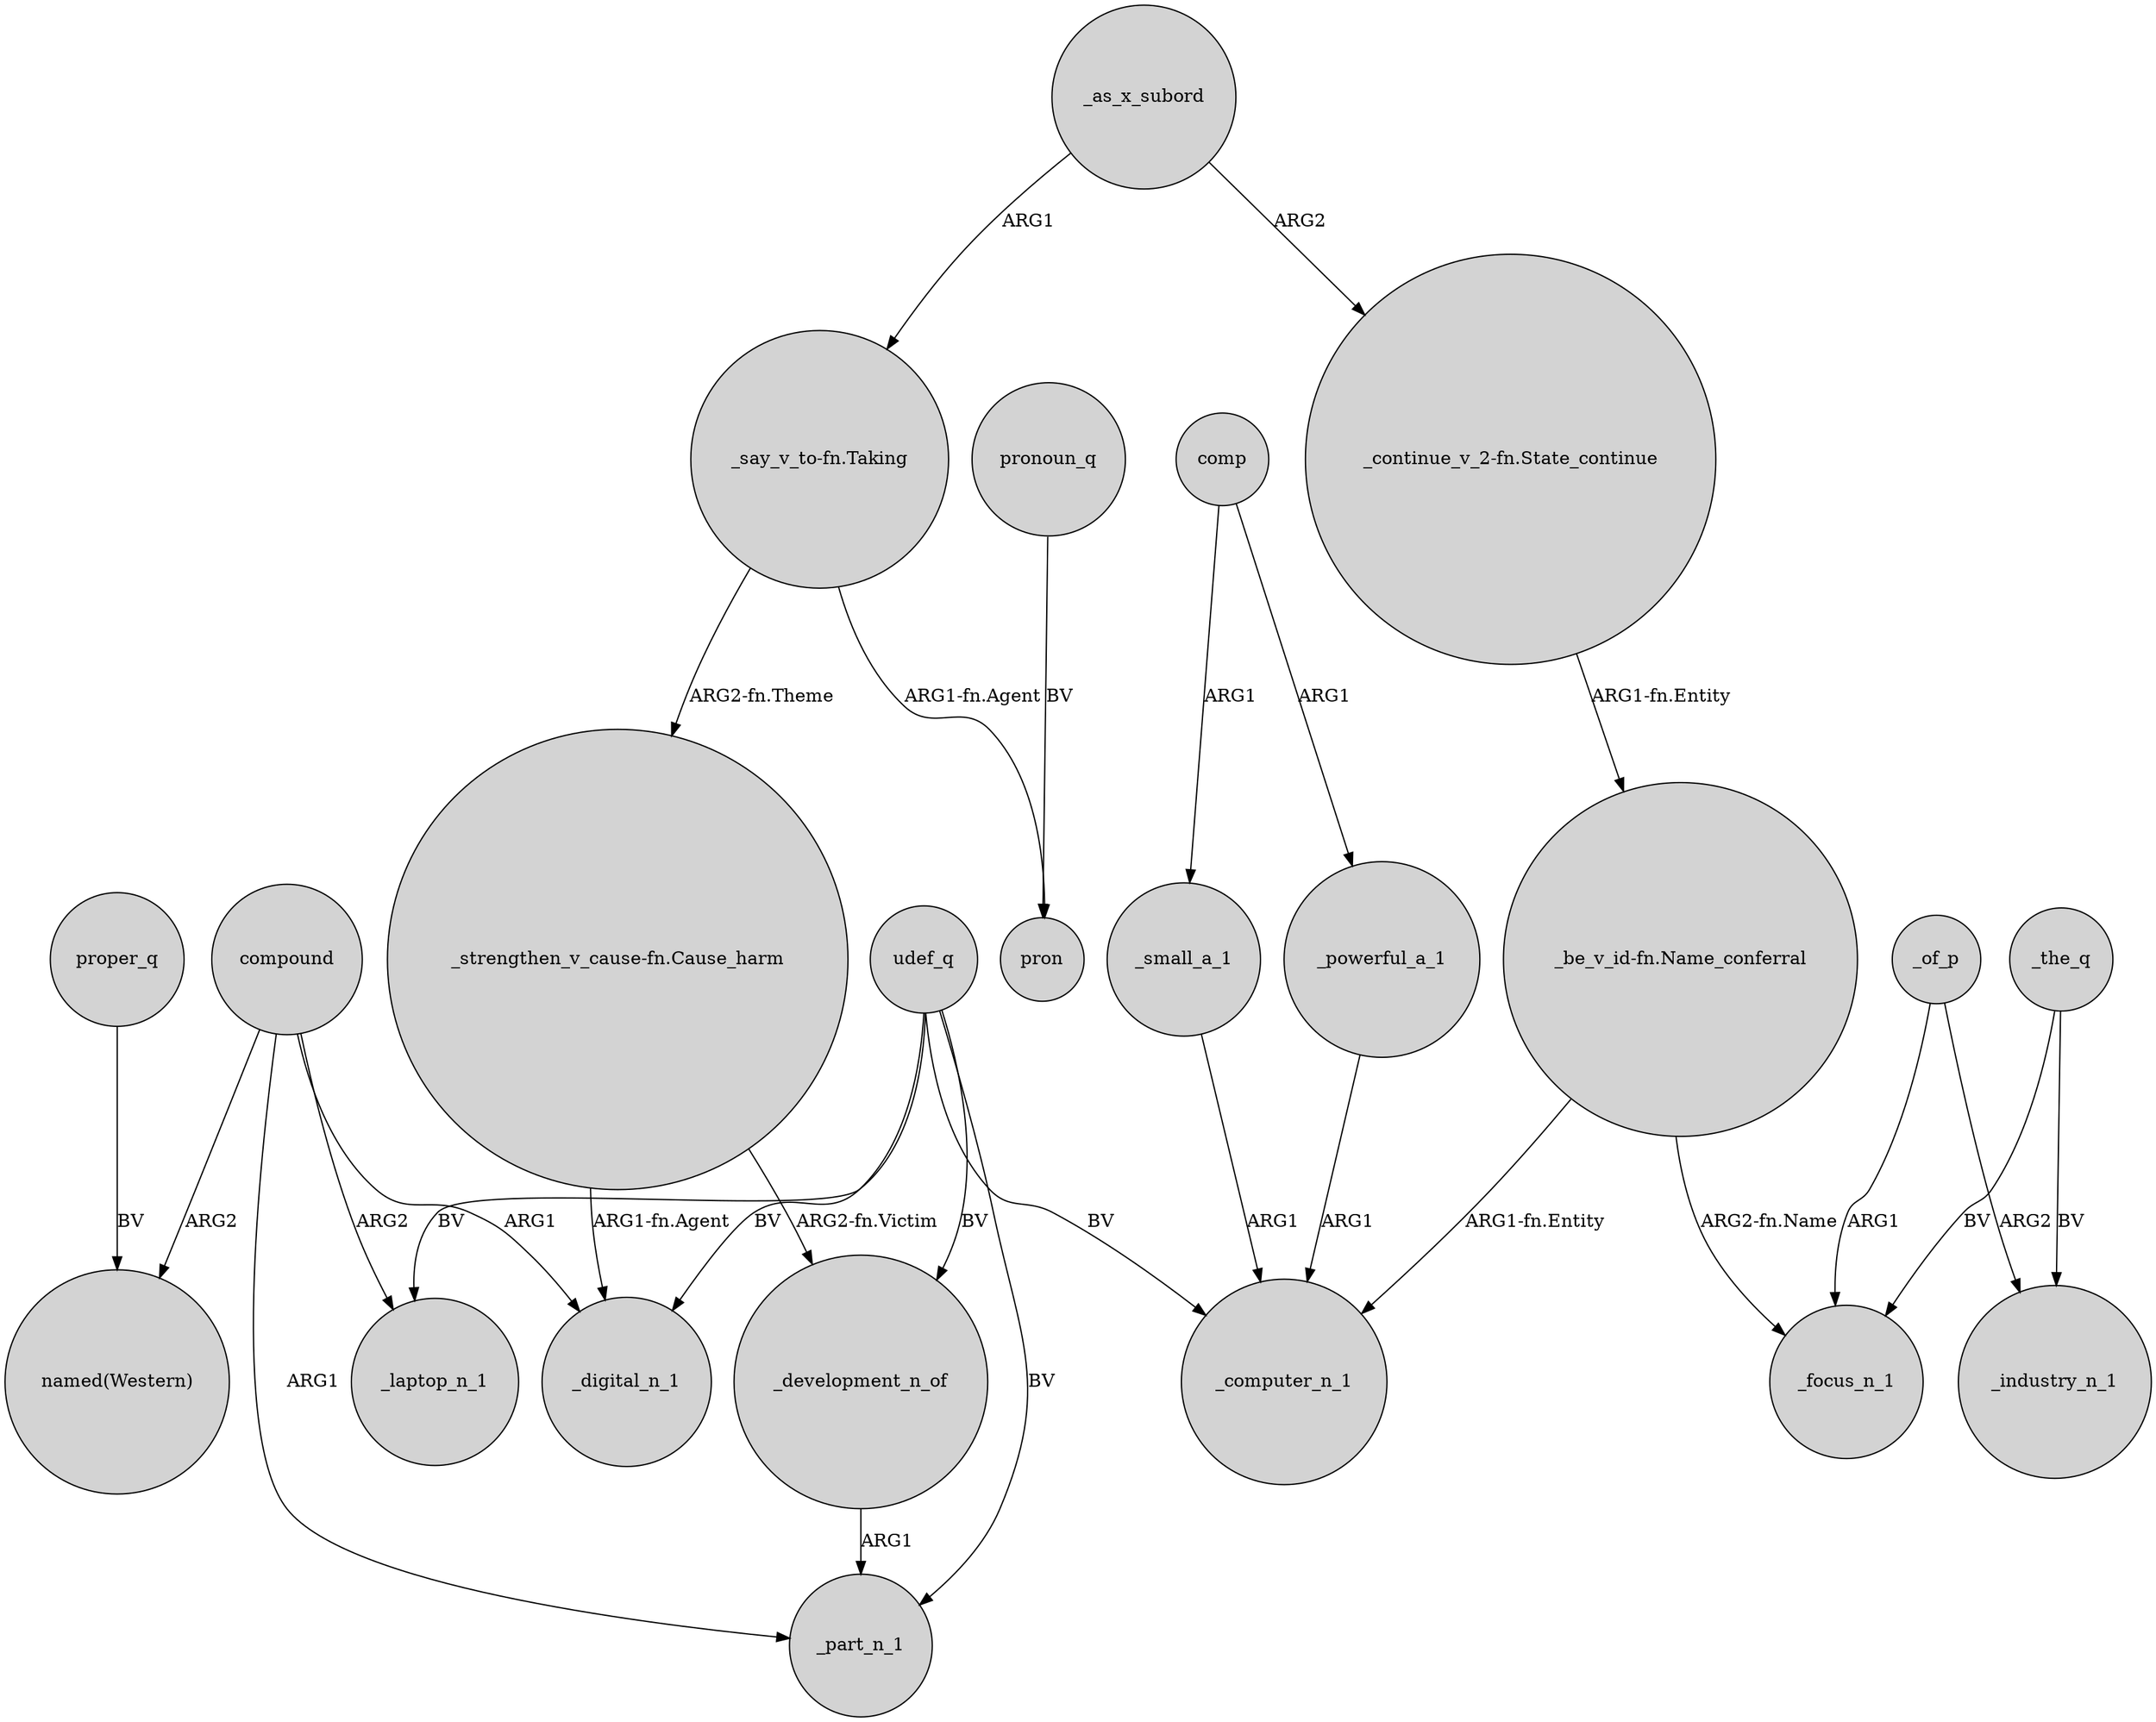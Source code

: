 digraph {
	node [shape=circle style=filled]
	udef_q -> _digital_n_1 [label=BV]
	_of_p -> _industry_n_1 [label=ARG2]
	proper_q -> "named(Western)" [label=BV]
	compound -> _laptop_n_1 [label=ARG2]
	_powerful_a_1 -> _computer_n_1 [label=ARG1]
	_as_x_subord -> "_continue_v_2-fn.State_continue" [label=ARG2]
	udef_q -> _laptop_n_1 [label=BV]
	comp -> _powerful_a_1 [label=ARG1]
	_of_p -> _focus_n_1 [label=ARG1]
	compound -> _part_n_1 [label=ARG1]
	"_strengthen_v_cause-fn.Cause_harm" -> _development_n_of [label="ARG2-fn.Victim"]
	_as_x_subord -> "_say_v_to-fn.Taking" [label=ARG1]
	"_be_v_id-fn.Name_conferral" -> _computer_n_1 [label="ARG1-fn.Entity"]
	"_strengthen_v_cause-fn.Cause_harm" -> _digital_n_1 [label="ARG1-fn.Agent"]
	"_say_v_to-fn.Taking" -> pron [label="ARG1-fn.Agent"]
	pronoun_q -> pron [label=BV]
	comp -> _small_a_1 [label=ARG1]
	"_continue_v_2-fn.State_continue" -> "_be_v_id-fn.Name_conferral" [label="ARG1-fn.Entity"]
	compound -> _digital_n_1 [label=ARG1]
	udef_q -> _development_n_of [label=BV]
	_development_n_of -> _part_n_1 [label=ARG1]
	udef_q -> _computer_n_1 [label=BV]
	_small_a_1 -> _computer_n_1 [label=ARG1]
	compound -> "named(Western)" [label=ARG2]
	"_say_v_to-fn.Taking" -> "_strengthen_v_cause-fn.Cause_harm" [label="ARG2-fn.Theme"]
	udef_q -> _part_n_1 [label=BV]
	"_be_v_id-fn.Name_conferral" -> _focus_n_1 [label="ARG2-fn.Name"]
	_the_q -> _focus_n_1 [label=BV]
	_the_q -> _industry_n_1 [label=BV]
}

